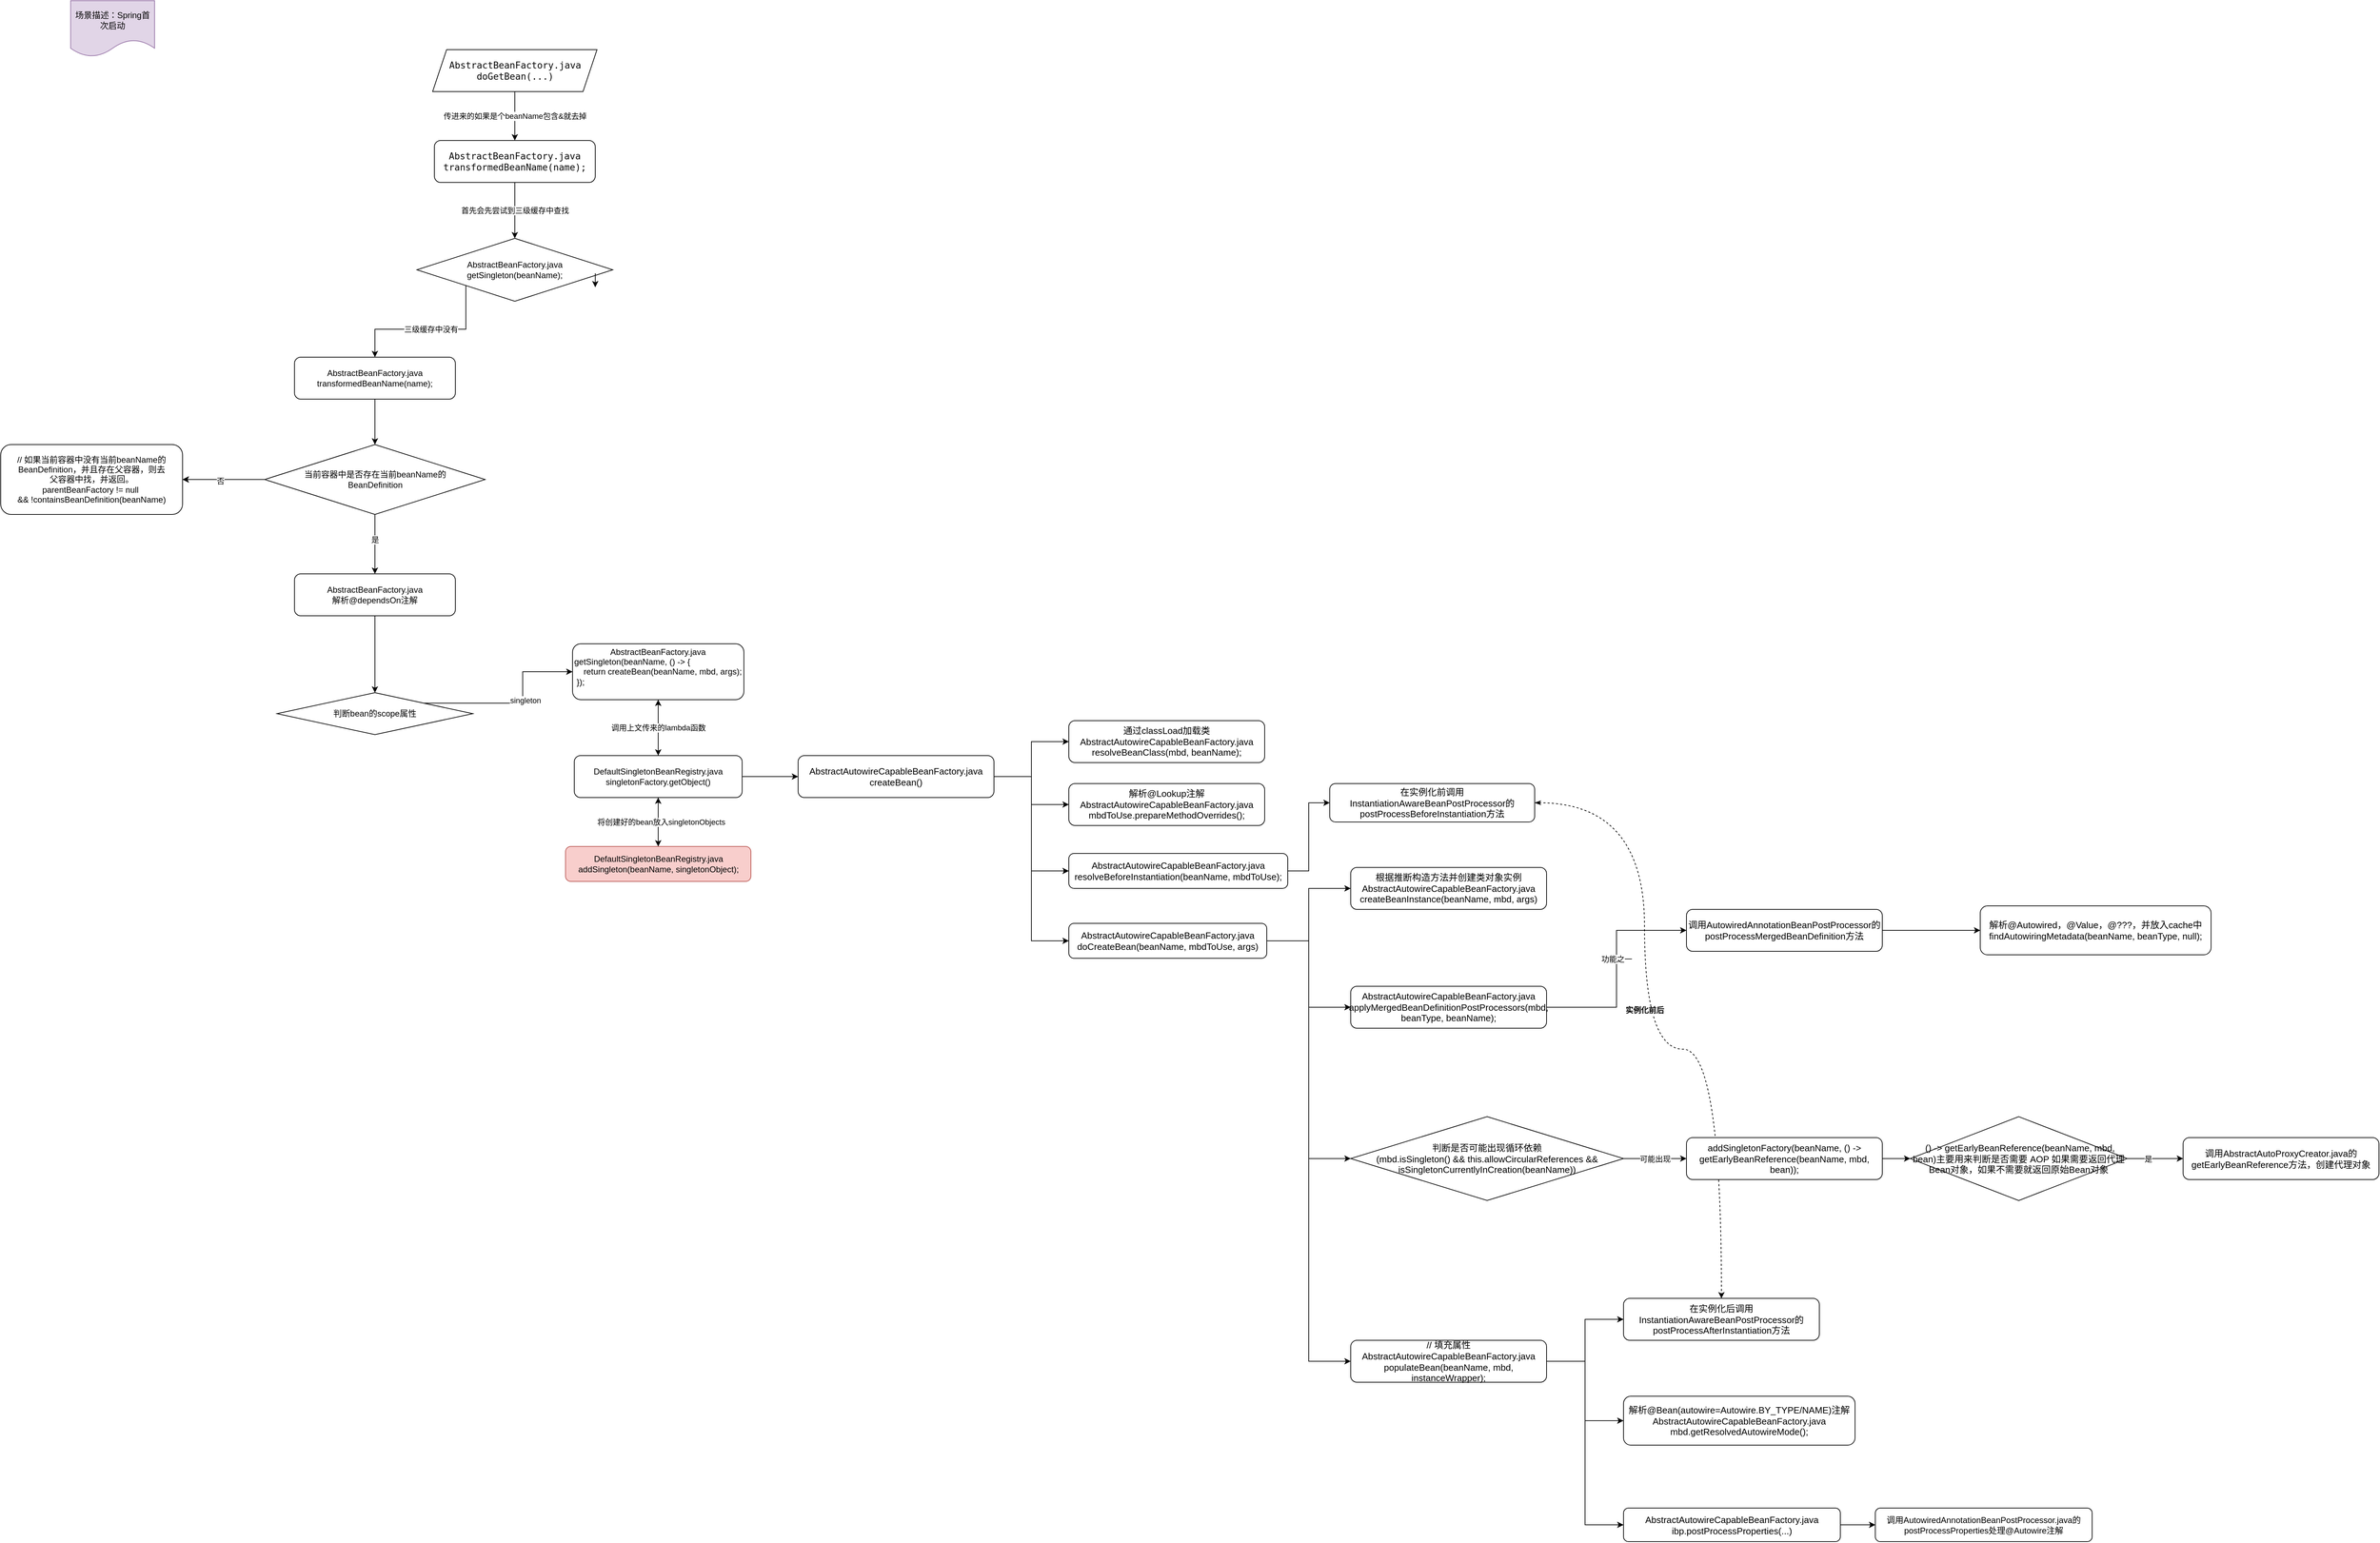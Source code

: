 <mxfile version="16.1.0" type="github">
  <diagram id="fghGY0ya3qd3dH9HAjV5" name="第 1 页">
    <mxGraphModel dx="3335" dy="632" grid="1" gridSize="10" guides="1" tooltips="1" connect="1" arrows="1" fold="1" page="1" pageScale="1" pageWidth="2339" pageHeight="3300" math="0" shadow="0">
      <root>
        <mxCell id="0" />
        <mxCell id="1" parent="0" />
        <mxCell id="38tED85UZ_nWDZIvIJqj-3" value="传进来的如果是个beanName包含&amp;amp;就去掉" style="edgeStyle=orthogonalEdgeStyle;rounded=0;orthogonalLoop=1;jettySize=auto;html=1;exitX=0.5;exitY=1;exitDx=0;exitDy=0;" parent="1" source="38tED85UZ_nWDZIvIJqj-10" target="38tED85UZ_nWDZIvIJqj-2" edge="1">
          <mxGeometry relative="1" as="geometry" />
        </mxCell>
        <mxCell id="38tED85UZ_nWDZIvIJqj-5" value="首先会先尝试到三级缓存中查找" style="edgeStyle=orthogonalEdgeStyle;rounded=0;orthogonalLoop=1;jettySize=auto;html=1;exitX=0.5;exitY=1;exitDx=0;exitDy=0;" parent="1" source="38tED85UZ_nWDZIvIJqj-2" target="38tED85UZ_nWDZIvIJqj-12" edge="1">
          <mxGeometry relative="1" as="geometry">
            <mxPoint x="705" y="390" as="targetPoint" />
          </mxGeometry>
        </mxCell>
        <mxCell id="38tED85UZ_nWDZIvIJqj-2" value="&lt;div&gt;&lt;font color=&quot;#080808&quot; face=&quot;jetbrains mono, monospace&quot;&gt;&lt;span style=&quot;font-size: 13.067px&quot;&gt;AbstractBeanFactory.java&lt;/span&gt;&lt;/font&gt;&lt;/div&gt;&lt;div&gt;&lt;font color=&quot;#080808&quot; face=&quot;jetbrains mono, monospace&quot;&gt;&lt;span style=&quot;font-size: 13.067px&quot;&gt;transformedBeanName(name);&lt;/span&gt;&lt;/font&gt;&lt;/div&gt;" style="rounded=1;whiteSpace=wrap;html=1;" parent="1" vertex="1">
          <mxGeometry x="590" y="250" width="230" height="60" as="geometry" />
        </mxCell>
        <mxCell id="38tED85UZ_nWDZIvIJqj-8" value="场景描述：Spring首次启动" style="shape=document;whiteSpace=wrap;html=1;boundedLbl=1;fillColor=#e1d5e7;strokeColor=#9673a6;" parent="1" vertex="1">
          <mxGeometry x="70" y="50" width="120" height="80" as="geometry" />
        </mxCell>
        <mxCell id="38tED85UZ_nWDZIvIJqj-10" value="&lt;div&gt;&lt;font color=&quot;#080808&quot; face=&quot;jetbrains mono, monospace&quot;&gt;&lt;span style=&quot;font-size: 13.067px&quot;&gt;AbstractBeanFactory.java&lt;/span&gt;&lt;/font&gt;&lt;/div&gt;&lt;div&gt;&lt;font color=&quot;#080808&quot; face=&quot;jetbrains mono, monospace&quot;&gt;&lt;span style=&quot;font-size: 13.067px&quot;&gt;doGetBean(...)&lt;/span&gt;&lt;/font&gt;&lt;/div&gt;" style="shape=parallelogram;perimeter=parallelogramPerimeter;whiteSpace=wrap;html=1;fixedSize=1;" parent="1" vertex="1">
          <mxGeometry x="587.5" y="120" width="235" height="60" as="geometry" />
        </mxCell>
        <mxCell id="38tED85UZ_nWDZIvIJqj-15" style="edgeStyle=orthogonalEdgeStyle;rounded=0;orthogonalLoop=1;jettySize=auto;html=1;exitX=0;exitY=1;exitDx=0;exitDy=0;" parent="1" source="38tED85UZ_nWDZIvIJqj-12" target="38tED85UZ_nWDZIvIJqj-14" edge="1">
          <mxGeometry relative="1" as="geometry" />
        </mxCell>
        <mxCell id="38tED85UZ_nWDZIvIJqj-16" value="三级缓存中没有" style="edgeLabel;html=1;align=center;verticalAlign=middle;resizable=0;points=[];" parent="38tED85UZ_nWDZIvIJqj-15" vertex="1" connectable="0">
          <mxGeometry x="-0.072" relative="1" as="geometry">
            <mxPoint x="-5" as="offset" />
          </mxGeometry>
        </mxCell>
        <mxCell id="38tED85UZ_nWDZIvIJqj-12" value="&lt;div&gt;AbstractBeanFactory.java&lt;/div&gt;&lt;div&gt;getSingleton(beanName);&lt;/div&gt;" style="rhombus;whiteSpace=wrap;html=1;" parent="1" vertex="1">
          <mxGeometry x="565" y="390" width="280" height="90" as="geometry" />
        </mxCell>
        <mxCell id="38tED85UZ_nWDZIvIJqj-13" style="edgeStyle=orthogonalEdgeStyle;rounded=0;orthogonalLoop=1;jettySize=auto;html=1;" parent="1" edge="1">
          <mxGeometry relative="1" as="geometry">
            <mxPoint x="820" y="440" as="sourcePoint" />
            <mxPoint x="820" y="460" as="targetPoint" />
          </mxGeometry>
        </mxCell>
        <mxCell id="38tED85UZ_nWDZIvIJqj-18" style="edgeStyle=orthogonalEdgeStyle;rounded=0;orthogonalLoop=1;jettySize=auto;html=1;exitX=0.5;exitY=1;exitDx=0;exitDy=0;entryX=0.5;entryY=0;entryDx=0;entryDy=0;" parent="1" source="38tED85UZ_nWDZIvIJqj-14" target="38tED85UZ_nWDZIvIJqj-17" edge="1">
          <mxGeometry relative="1" as="geometry" />
        </mxCell>
        <mxCell id="38tED85UZ_nWDZIvIJqj-14" value="&lt;div&gt;AbstractBeanFactory.java&lt;/div&gt;&lt;div&gt;transformedBeanName(name);&lt;/div&gt;" style="rounded=1;whiteSpace=wrap;html=1;" parent="1" vertex="1">
          <mxGeometry x="390" y="560" width="230" height="60" as="geometry" />
        </mxCell>
        <mxCell id="38tED85UZ_nWDZIvIJqj-22" style="edgeStyle=orthogonalEdgeStyle;rounded=0;orthogonalLoop=1;jettySize=auto;html=1;exitX=0;exitY=0.5;exitDx=0;exitDy=0;entryX=1;entryY=0.5;entryDx=0;entryDy=0;" parent="1" source="38tED85UZ_nWDZIvIJqj-17" target="38tED85UZ_nWDZIvIJqj-19" edge="1">
          <mxGeometry relative="1" as="geometry" />
        </mxCell>
        <mxCell id="38tED85UZ_nWDZIvIJqj-23" value="" style="edgeStyle=orthogonalEdgeStyle;rounded=0;orthogonalLoop=1;jettySize=auto;html=1;" parent="1" source="38tED85UZ_nWDZIvIJqj-17" target="38tED85UZ_nWDZIvIJqj-19" edge="1">
          <mxGeometry relative="1" as="geometry" />
        </mxCell>
        <mxCell id="38tED85UZ_nWDZIvIJqj-24" value="否" style="edgeLabel;html=1;align=center;verticalAlign=middle;resizable=0;points=[];" parent="38tED85UZ_nWDZIvIJqj-23" vertex="1" connectable="0">
          <mxGeometry x="0.08" y="2" relative="1" as="geometry">
            <mxPoint as="offset" />
          </mxGeometry>
        </mxCell>
        <mxCell id="38tED85UZ_nWDZIvIJqj-26" style="edgeStyle=orthogonalEdgeStyle;rounded=0;orthogonalLoop=1;jettySize=auto;html=1;exitX=0.5;exitY=1;exitDx=0;exitDy=0;entryX=0.5;entryY=0;entryDx=0;entryDy=0;" parent="1" source="38tED85UZ_nWDZIvIJqj-17" target="38tED85UZ_nWDZIvIJqj-25" edge="1">
          <mxGeometry relative="1" as="geometry" />
        </mxCell>
        <mxCell id="38tED85UZ_nWDZIvIJqj-27" value="是" style="edgeLabel;html=1;align=center;verticalAlign=middle;resizable=0;points=[];" parent="38tED85UZ_nWDZIvIJqj-26" vertex="1" connectable="0">
          <mxGeometry x="-0.153" relative="1" as="geometry">
            <mxPoint as="offset" />
          </mxGeometry>
        </mxCell>
        <mxCell id="38tED85UZ_nWDZIvIJqj-17" value="&lt;div&gt;当前容器中是否存在当前beanName的&lt;/div&gt;&lt;div&gt;BeanDefinition&lt;/div&gt;" style="rhombus;whiteSpace=wrap;html=1;" parent="1" vertex="1">
          <mxGeometry x="347.5" y="685" width="315" height="100" as="geometry" />
        </mxCell>
        <mxCell id="38tED85UZ_nWDZIvIJqj-19" value="&lt;div&gt;// 如果当前容器中没有当前beanName的&lt;/div&gt;&lt;div&gt;BeanDefinition，并且存在父容器，则去&lt;/div&gt;&lt;div&gt;父容器中找，并返回。&lt;/div&gt;&lt;div&gt;parentBeanFactory != null&amp;nbsp;&lt;/div&gt;&lt;div&gt;&amp;amp;&amp;amp; !containsBeanDefinition(beanName)&lt;/div&gt;" style="rounded=1;whiteSpace=wrap;html=1;" parent="1" vertex="1">
          <mxGeometry x="-30" y="685" width="260" height="100" as="geometry" />
        </mxCell>
        <mxCell id="38tED85UZ_nWDZIvIJqj-29" style="edgeStyle=orthogonalEdgeStyle;rounded=0;orthogonalLoop=1;jettySize=auto;html=1;exitX=0.5;exitY=1;exitDx=0;exitDy=0;entryX=0.5;entryY=0;entryDx=0;entryDy=0;" parent="1" source="38tED85UZ_nWDZIvIJqj-25" target="38tED85UZ_nWDZIvIJqj-28" edge="1">
          <mxGeometry relative="1" as="geometry" />
        </mxCell>
        <mxCell id="38tED85UZ_nWDZIvIJqj-25" value="&lt;div&gt;AbstractBeanFactory.java&lt;/div&gt;&lt;div&gt;解析@dependsOn注解&lt;/div&gt;" style="rounded=1;whiteSpace=wrap;html=1;" parent="1" vertex="1">
          <mxGeometry x="390" y="870" width="230" height="60" as="geometry" />
        </mxCell>
        <mxCell id="38tED85UZ_nWDZIvIJqj-31" style="edgeStyle=orthogonalEdgeStyle;rounded=0;orthogonalLoop=1;jettySize=auto;html=1;exitX=1;exitY=0;exitDx=0;exitDy=0;entryX=0;entryY=0.5;entryDx=0;entryDy=0;" parent="1" source="38tED85UZ_nWDZIvIJqj-28" target="38tED85UZ_nWDZIvIJqj-30" edge="1">
          <mxGeometry relative="1" as="geometry" />
        </mxCell>
        <mxCell id="38tED85UZ_nWDZIvIJqj-32" value="singleton" style="edgeLabel;html=1;align=center;verticalAlign=middle;resizable=0;points=[];" parent="38tED85UZ_nWDZIvIJqj-31" vertex="1" connectable="0">
          <mxGeometry x="0.134" y="-2" relative="1" as="geometry">
            <mxPoint x="1" as="offset" />
          </mxGeometry>
        </mxCell>
        <mxCell id="38tED85UZ_nWDZIvIJqj-28" value="判断bean的scope属性" style="rhombus;whiteSpace=wrap;html=1;" parent="1" vertex="1">
          <mxGeometry x="365" y="1040" width="280" height="60" as="geometry" />
        </mxCell>
        <mxCell id="38tED85UZ_nWDZIvIJqj-34" style="edgeStyle=orthogonalEdgeStyle;rounded=0;orthogonalLoop=1;jettySize=auto;html=1;exitX=0.5;exitY=1;exitDx=0;exitDy=0;" parent="1" source="38tED85UZ_nWDZIvIJqj-30" edge="1">
          <mxGeometry relative="1" as="geometry">
            <mxPoint x="910" y="1130" as="targetPoint" />
          </mxGeometry>
        </mxCell>
        <mxCell id="38tED85UZ_nWDZIvIJqj-30" value="&lt;div style=&quot;text-align: center&quot;&gt;AbstractBeanFactory.java&lt;/div&gt;&lt;div&gt;getSingleton(beanName, () -&amp;gt; {&lt;/div&gt;&lt;div&gt;&amp;nbsp; &amp;nbsp; return createBean(beanName, mbd, args);&lt;/div&gt;&lt;div&gt;&amp;nbsp;});&lt;/div&gt;&lt;div&gt;&amp;nbsp; &amp;nbsp;&lt;/div&gt;" style="rounded=1;whiteSpace=wrap;html=1;align=left;" parent="1" vertex="1">
          <mxGeometry x="787.5" y="970" width="245" height="80" as="geometry" />
        </mxCell>
        <mxCell id="38tED85UZ_nWDZIvIJqj-37" style="edgeStyle=orthogonalEdgeStyle;rounded=0;orthogonalLoop=1;jettySize=auto;html=1;exitX=0.5;exitY=1;exitDx=0;exitDy=0;entryX=0.5;entryY=0;entryDx=0;entryDy=0;" parent="1" source="38tED85UZ_nWDZIvIJqj-35" target="38tED85UZ_nWDZIvIJqj-36" edge="1">
          <mxGeometry relative="1" as="geometry" />
        </mxCell>
        <mxCell id="38tED85UZ_nWDZIvIJqj-40" value="调用上文传来的lambda函数" style="edgeStyle=orthogonalEdgeStyle;rounded=0;orthogonalLoop=1;jettySize=auto;html=1;" parent="1" source="38tED85UZ_nWDZIvIJqj-35" target="38tED85UZ_nWDZIvIJqj-30" edge="1">
          <mxGeometry relative="1" as="geometry" />
        </mxCell>
        <mxCell id="0XE6-9rxxqehGDU4GbFl-5" style="edgeStyle=orthogonalEdgeStyle;rounded=0;orthogonalLoop=1;jettySize=auto;html=1;exitX=1;exitY=0.5;exitDx=0;exitDy=0;" edge="1" parent="1" source="38tED85UZ_nWDZIvIJqj-35" target="0XE6-9rxxqehGDU4GbFl-4">
          <mxGeometry relative="1" as="geometry" />
        </mxCell>
        <mxCell id="38tED85UZ_nWDZIvIJqj-35" value="&lt;div&gt;DefaultSingletonBeanRegistry.java&lt;/div&gt;&lt;div&gt;singletonFactory.getObject()&lt;/div&gt;" style="rounded=1;whiteSpace=wrap;html=1;" parent="1" vertex="1">
          <mxGeometry x="790" y="1130" width="240" height="60" as="geometry" />
        </mxCell>
        <mxCell id="38tED85UZ_nWDZIvIJqj-38" value="" style="edgeStyle=orthogonalEdgeStyle;rounded=0;orthogonalLoop=1;jettySize=auto;html=1;" parent="1" source="38tED85UZ_nWDZIvIJqj-36" target="38tED85UZ_nWDZIvIJqj-35" edge="1">
          <mxGeometry relative="1" as="geometry" />
        </mxCell>
        <mxCell id="38tED85UZ_nWDZIvIJqj-39" value="将创建好的bean放入singletonObjects" style="edgeLabel;html=1;align=center;verticalAlign=middle;resizable=0;points=[];" parent="38tED85UZ_nWDZIvIJqj-38" vertex="1" connectable="0">
          <mxGeometry y="-3" relative="1" as="geometry">
            <mxPoint x="1" as="offset" />
          </mxGeometry>
        </mxCell>
        <mxCell id="38tED85UZ_nWDZIvIJqj-36" value="&lt;div&gt;DefaultSingletonBeanRegistry.java&lt;/div&gt;&lt;div&gt;addSingleton(beanName, singletonObject);&lt;/div&gt;" style="rounded=1;whiteSpace=wrap;html=1;fillColor=#f8cecc;strokeColor=#b85450;" parent="1" vertex="1">
          <mxGeometry x="777.5" y="1260" width="265" height="50" as="geometry" />
        </mxCell>
        <mxCell id="0XE6-9rxxqehGDU4GbFl-7" style="edgeStyle=orthogonalEdgeStyle;rounded=0;orthogonalLoop=1;jettySize=auto;html=1;exitX=1;exitY=0.5;exitDx=0;exitDy=0;entryX=0;entryY=0.5;entryDx=0;entryDy=0;" edge="1" parent="1" source="0XE6-9rxxqehGDU4GbFl-4" target="0XE6-9rxxqehGDU4GbFl-6">
          <mxGeometry relative="1" as="geometry" />
        </mxCell>
        <mxCell id="0XE6-9rxxqehGDU4GbFl-10" style="edgeStyle=orthogonalEdgeStyle;rounded=0;orthogonalLoop=1;jettySize=auto;html=1;exitX=1;exitY=0.5;exitDx=0;exitDy=0;" edge="1" parent="1" source="0XE6-9rxxqehGDU4GbFl-4" target="0XE6-9rxxqehGDU4GbFl-9">
          <mxGeometry relative="1" as="geometry" />
        </mxCell>
        <mxCell id="0XE6-9rxxqehGDU4GbFl-14" style="edgeStyle=orthogonalEdgeStyle;rounded=0;orthogonalLoop=1;jettySize=auto;html=1;exitX=1;exitY=0.5;exitDx=0;exitDy=0;entryX=0;entryY=0.5;entryDx=0;entryDy=0;" edge="1" parent="1" source="0XE6-9rxxqehGDU4GbFl-4" target="0XE6-9rxxqehGDU4GbFl-11">
          <mxGeometry relative="1" as="geometry" />
        </mxCell>
        <mxCell id="0XE6-9rxxqehGDU4GbFl-16" style="edgeStyle=orthogonalEdgeStyle;rounded=0;orthogonalLoop=1;jettySize=auto;html=1;exitX=1;exitY=0.5;exitDx=0;exitDy=0;entryX=0;entryY=0.5;entryDx=0;entryDy=0;" edge="1" parent="1" source="0XE6-9rxxqehGDU4GbFl-4" target="0XE6-9rxxqehGDU4GbFl-15">
          <mxGeometry relative="1" as="geometry" />
        </mxCell>
        <mxCell id="0XE6-9rxxqehGDU4GbFl-4" value="&lt;span style=&quot;font-size: 13.067px&quot;&gt;AbstractAutowireCapableBeanFactory&lt;/span&gt;&lt;span style=&quot;font-size: 13.067px&quot;&gt;.java&lt;/span&gt;&lt;span style=&quot;font-size: 13.067px&quot;&gt;&lt;br&gt;&lt;/span&gt;&lt;span style=&quot;font-size: 13.067px&quot;&gt;createBean&lt;/span&gt;&lt;span style=&quot;font-size: 13.067px&quot;&gt;()&lt;/span&gt;&lt;span style=&quot;font-size: 13.067px&quot;&gt;&lt;br&gt;&lt;/span&gt;" style="rounded=1;whiteSpace=wrap;html=1;" vertex="1" parent="1">
          <mxGeometry x="1110" y="1130" width="280" height="60" as="geometry" />
        </mxCell>
        <mxCell id="0XE6-9rxxqehGDU4GbFl-6" value="&lt;span style=&quot;font-size: 13.067px&quot;&gt;通过classLoad加载类AbstractAutowireCapableBeanFactory&lt;/span&gt;&lt;span style=&quot;font-size: 13.067px&quot;&gt;.java&lt;/span&gt;&lt;span style=&quot;font-size: 13.067px&quot;&gt;&lt;br&gt;&lt;/span&gt;&lt;span style=&quot;font-size: 13.067px&quot;&gt;resolveBeanClass(mbd, beanName);&lt;/span&gt;" style="rounded=1;whiteSpace=wrap;html=1;" vertex="1" parent="1">
          <mxGeometry x="1497" y="1080" width="280" height="60" as="geometry" />
        </mxCell>
        <mxCell id="0XE6-9rxxqehGDU4GbFl-9" value="&lt;span style=&quot;font-size: 13.067px&quot;&gt;解析@Lookup注解&lt;br&gt;AbstractAutowireCapableBeanFactory&lt;/span&gt;&lt;span style=&quot;font-size: 13.067px&quot;&gt;.java&lt;/span&gt;&lt;span style=&quot;font-size: 13.067px&quot;&gt;&lt;br&gt;&lt;/span&gt;&lt;span style=&quot;font-size: 13.067px&quot;&gt;mbdToUse.prepareMethodOverrides();&lt;/span&gt;" style="rounded=1;whiteSpace=wrap;html=1;" vertex="1" parent="1">
          <mxGeometry x="1497" y="1170" width="280" height="60" as="geometry" />
        </mxCell>
        <mxCell id="0XE6-9rxxqehGDU4GbFl-13" style="edgeStyle=orthogonalEdgeStyle;rounded=0;orthogonalLoop=1;jettySize=auto;html=1;exitX=1;exitY=0.5;exitDx=0;exitDy=0;entryX=0;entryY=0.5;entryDx=0;entryDy=0;" edge="1" parent="1" source="0XE6-9rxxqehGDU4GbFl-11" target="0XE6-9rxxqehGDU4GbFl-12">
          <mxGeometry relative="1" as="geometry" />
        </mxCell>
        <mxCell id="0XE6-9rxxqehGDU4GbFl-11" value="&lt;span style=&quot;font-size: 13.067px&quot;&gt;AbstractAutowireCapableBeanFactory&lt;/span&gt;&lt;span style=&quot;font-size: 13.067px&quot;&gt;.java&lt;/span&gt;&lt;span style=&quot;font-size: 13.067px&quot;&gt;&lt;br&gt;&lt;/span&gt;&lt;span style=&quot;font-size: 13.067px&quot;&gt;resolveBeforeInstantiation(beanName, mbdToUse);&lt;/span&gt;" style="rounded=1;whiteSpace=wrap;html=1;" vertex="1" parent="1">
          <mxGeometry x="1497" y="1270" width="313" height="50" as="geometry" />
        </mxCell>
        <mxCell id="0XE6-9rxxqehGDU4GbFl-33" style="edgeStyle=orthogonalEdgeStyle;rounded=0;orthogonalLoop=1;jettySize=auto;html=1;exitX=1;exitY=0.5;exitDx=0;exitDy=0;entryX=0.5;entryY=0;entryDx=0;entryDy=0;curved=1;dashed=1;startArrow=classicThin;startFill=1;" edge="1" parent="1" source="0XE6-9rxxqehGDU4GbFl-12" target="0XE6-9rxxqehGDU4GbFl-31">
          <mxGeometry relative="1" as="geometry">
            <Array as="points">
              <mxPoint x="2320" y="1197" />
              <mxPoint x="2320" y="1550" />
              <mxPoint x="2430" y="1550" />
            </Array>
          </mxGeometry>
        </mxCell>
        <mxCell id="0XE6-9rxxqehGDU4GbFl-34" value="实例化前后" style="edgeLabel;html=1;align=center;verticalAlign=middle;resizable=0;points=[];fontStyle=1" vertex="1" connectable="0" parent="0XE6-9rxxqehGDU4GbFl-33">
          <mxGeometry x="-0.071" relative="1" as="geometry">
            <mxPoint as="offset" />
          </mxGeometry>
        </mxCell>
        <mxCell id="0XE6-9rxxqehGDU4GbFl-12" value="&lt;span style=&quot;font-size: 13.067px&quot;&gt;在实例化前调用InstantiationAwareBeanPostProcessor的postProcessBeforeInstantiation方法&lt;/span&gt;&lt;span style=&quot;font-size: 13.067px&quot;&gt;&lt;br&gt;&lt;/span&gt;" style="rounded=1;whiteSpace=wrap;html=1;" vertex="1" parent="1">
          <mxGeometry x="1870" y="1170" width="293" height="55" as="geometry" />
        </mxCell>
        <mxCell id="0XE6-9rxxqehGDU4GbFl-18" style="edgeStyle=orthogonalEdgeStyle;rounded=0;orthogonalLoop=1;jettySize=auto;html=1;exitX=1;exitY=0.5;exitDx=0;exitDy=0;entryX=0;entryY=0.5;entryDx=0;entryDy=0;" edge="1" parent="1" source="0XE6-9rxxqehGDU4GbFl-15" target="0XE6-9rxxqehGDU4GbFl-17">
          <mxGeometry relative="1" as="geometry" />
        </mxCell>
        <mxCell id="0XE6-9rxxqehGDU4GbFl-21" style="edgeStyle=orthogonalEdgeStyle;rounded=0;orthogonalLoop=1;jettySize=auto;html=1;exitX=1;exitY=0.5;exitDx=0;exitDy=0;entryX=0;entryY=0.5;entryDx=0;entryDy=0;" edge="1" parent="1" source="0XE6-9rxxqehGDU4GbFl-15" target="0XE6-9rxxqehGDU4GbFl-20">
          <mxGeometry relative="1" as="geometry" />
        </mxCell>
        <mxCell id="0XE6-9rxxqehGDU4GbFl-30" style="edgeStyle=orthogonalEdgeStyle;rounded=0;orthogonalLoop=1;jettySize=auto;html=1;exitX=1;exitY=0.5;exitDx=0;exitDy=0;entryX=0;entryY=0.5;entryDx=0;entryDy=0;" edge="1" parent="1" source="0XE6-9rxxqehGDU4GbFl-15" target="0XE6-9rxxqehGDU4GbFl-29">
          <mxGeometry relative="1" as="geometry" />
        </mxCell>
        <mxCell id="0XE6-9rxxqehGDU4GbFl-42" style="edgeStyle=orthogonalEdgeStyle;rounded=0;orthogonalLoop=1;jettySize=auto;html=1;exitX=1;exitY=0.5;exitDx=0;exitDy=0;entryX=0;entryY=0.5;entryDx=0;entryDy=0;startArrow=none;startFill=0;" edge="1" parent="1" source="0XE6-9rxxqehGDU4GbFl-15" target="0XE6-9rxxqehGDU4GbFl-41">
          <mxGeometry relative="1" as="geometry" />
        </mxCell>
        <mxCell id="0XE6-9rxxqehGDU4GbFl-15" value="&lt;span style=&quot;font-size: 13.067px&quot;&gt;AbstractAutowireCapableBeanFactory&lt;/span&gt;&lt;span style=&quot;font-size: 13.067px&quot;&gt;.java&lt;/span&gt;&lt;span style=&quot;font-size: 13.067px&quot;&gt;&lt;br&gt;&lt;/span&gt;&lt;span style=&quot;font-size: 13.067px&quot;&gt;doCreateBean(beanName, mbdToUse, args)&lt;/span&gt;" style="rounded=1;whiteSpace=wrap;html=1;" vertex="1" parent="1">
          <mxGeometry x="1497" y="1370" width="283" height="50" as="geometry" />
        </mxCell>
        <mxCell id="0XE6-9rxxqehGDU4GbFl-17" value="&lt;span style=&quot;font-size: 13.067px&quot;&gt;根据推断构造方法并创建类对象实例AbstractAutowireCapableBeanFactory&lt;/span&gt;&lt;span style=&quot;font-size: 13.067px&quot;&gt;.java&lt;/span&gt;&lt;span style=&quot;font-size: 13.067px&quot;&gt;&lt;br&gt;&lt;/span&gt;&lt;span style=&quot;font-size: 13.067px&quot;&gt;createBeanInstance(beanName, mbd, args)&lt;/span&gt;" style="rounded=1;whiteSpace=wrap;html=1;" vertex="1" parent="1">
          <mxGeometry x="1900" y="1290" width="280" height="60" as="geometry" />
        </mxCell>
        <mxCell id="0XE6-9rxxqehGDU4GbFl-23" value="可能出现" style="edgeStyle=orthogonalEdgeStyle;rounded=0;orthogonalLoop=1;jettySize=auto;html=1;exitX=1;exitY=0.5;exitDx=0;exitDy=0;" edge="1" parent="1" source="0XE6-9rxxqehGDU4GbFl-20" target="0XE6-9rxxqehGDU4GbFl-22">
          <mxGeometry relative="1" as="geometry" />
        </mxCell>
        <mxCell id="0XE6-9rxxqehGDU4GbFl-20" value="&lt;div&gt;&lt;span style=&quot;font-size: 13.067px&quot;&gt;判断是否可能出现循环依赖&lt;/span&gt;&lt;/div&gt;&lt;div&gt;&lt;span style=&quot;font-size: 13.067px&quot;&gt;(mbd.isSingleton() &amp;amp;&amp;amp; this.allowCircularReferences &amp;amp;&amp;amp;&lt;/span&gt;&lt;/div&gt;&lt;div&gt;&lt;span style=&quot;font-size: 13.067px&quot;&gt;&lt;span&gt;				&lt;/span&gt;isSingletonCurrentlyInCreation(beanName))&lt;/span&gt;&lt;/div&gt;" style="rhombus;whiteSpace=wrap;html=1;" vertex="1" parent="1">
          <mxGeometry x="1900" y="1646.53" width="390" height="120" as="geometry" />
        </mxCell>
        <mxCell id="0XE6-9rxxqehGDU4GbFl-25" style="edgeStyle=orthogonalEdgeStyle;rounded=0;orthogonalLoop=1;jettySize=auto;html=1;exitX=1;exitY=0.5;exitDx=0;exitDy=0;entryX=0;entryY=0.5;entryDx=0;entryDy=0;" edge="1" parent="1" source="0XE6-9rxxqehGDU4GbFl-22" target="0XE6-9rxxqehGDU4GbFl-24">
          <mxGeometry relative="1" as="geometry" />
        </mxCell>
        <mxCell id="0XE6-9rxxqehGDU4GbFl-22" value="&lt;span style=&quot;font-size: 13.067px&quot;&gt;addSingletonFactory(beanName, () -&amp;gt; getEarlyBeanReference(beanName, mbd, bean));&lt;/span&gt;" style="rounded=1;whiteSpace=wrap;html=1;" vertex="1" parent="1">
          <mxGeometry x="2380" y="1676.53" width="280" height="60" as="geometry" />
        </mxCell>
        <mxCell id="0XE6-9rxxqehGDU4GbFl-26" value="是" style="edgeStyle=orthogonalEdgeStyle;rounded=0;orthogonalLoop=1;jettySize=auto;html=1;exitX=1;exitY=0.5;exitDx=0;exitDy=0;" edge="1" parent="1" source="0XE6-9rxxqehGDU4GbFl-24" target="0XE6-9rxxqehGDU4GbFl-27">
          <mxGeometry x="-0.25" relative="1" as="geometry">
            <mxPoint x="3100" y="1706.53" as="targetPoint" />
            <mxPoint as="offset" />
          </mxGeometry>
        </mxCell>
        <mxCell id="0XE6-9rxxqehGDU4GbFl-24" value="&lt;span style=&quot;font-size: 13.067px&quot;&gt;&amp;nbsp;() -&amp;gt; getEarlyBeanReference(beanName, mbd, bean)主要用来判断是否需要 AOP 如果需要返回代理Bean对象，如果不需要就返回原始Bean对象&lt;/span&gt;" style="rhombus;whiteSpace=wrap;html=1;" vertex="1" parent="1">
          <mxGeometry x="2700" y="1646.53" width="310" height="120" as="geometry" />
        </mxCell>
        <mxCell id="0XE6-9rxxqehGDU4GbFl-27" value="&lt;span style=&quot;font-size: 13.067px&quot;&gt;调用AbstractAutoProxyCreator.java的&lt;/span&gt;&lt;span style=&quot;font-size: 13.067px&quot;&gt;getEarlyBeanReference方法，创建代理对象&lt;/span&gt;" style="rounded=1;whiteSpace=wrap;html=1;" vertex="1" parent="1">
          <mxGeometry x="3090" y="1676.53" width="280" height="60" as="geometry" />
        </mxCell>
        <mxCell id="0XE6-9rxxqehGDU4GbFl-32" style="edgeStyle=orthogonalEdgeStyle;rounded=0;orthogonalLoop=1;jettySize=auto;html=1;exitX=1;exitY=0.5;exitDx=0;exitDy=0;entryX=0;entryY=0.5;entryDx=0;entryDy=0;" edge="1" parent="1" source="0XE6-9rxxqehGDU4GbFl-29" target="0XE6-9rxxqehGDU4GbFl-31">
          <mxGeometry relative="1" as="geometry" />
        </mxCell>
        <mxCell id="0XE6-9rxxqehGDU4GbFl-36" style="edgeStyle=orthogonalEdgeStyle;rounded=0;orthogonalLoop=1;jettySize=auto;html=1;exitX=1;exitY=0.5;exitDx=0;exitDy=0;entryX=0;entryY=0.5;entryDx=0;entryDy=0;startArrow=none;startFill=0;" edge="1" parent="1" source="0XE6-9rxxqehGDU4GbFl-29" target="0XE6-9rxxqehGDU4GbFl-35">
          <mxGeometry relative="1" as="geometry" />
        </mxCell>
        <mxCell id="0XE6-9rxxqehGDU4GbFl-39" style="edgeStyle=orthogonalEdgeStyle;rounded=0;orthogonalLoop=1;jettySize=auto;html=1;exitX=1;exitY=0.5;exitDx=0;exitDy=0;entryX=0;entryY=0.5;entryDx=0;entryDy=0;startArrow=none;startFill=0;" edge="1" parent="1" source="0XE6-9rxxqehGDU4GbFl-29" target="0XE6-9rxxqehGDU4GbFl-37">
          <mxGeometry relative="1" as="geometry" />
        </mxCell>
        <mxCell id="0XE6-9rxxqehGDU4GbFl-29" value="&lt;span style=&quot;font-size: 13.067px&quot;&gt;// 填充属性&lt;br&gt;AbstractAutowireCapableBeanFactory&lt;/span&gt;&lt;span style=&quot;font-size: 13.067px&quot;&gt;.java&lt;/span&gt;&lt;span style=&quot;font-size: 13.067px&quot;&gt;&lt;br&gt;&lt;/span&gt;&lt;span style=&quot;font-size: 13.067px&quot;&gt;populateBean(beanName, mbd, instanceWrapper);&lt;/span&gt;" style="rounded=1;whiteSpace=wrap;html=1;" vertex="1" parent="1">
          <mxGeometry x="1900" y="1966.53" width="280" height="60" as="geometry" />
        </mxCell>
        <mxCell id="0XE6-9rxxqehGDU4GbFl-31" value="&lt;span style=&quot;font-size: 13.067px&quot;&gt;在实例化后调用InstantiationAwareBeanPostProcessor的postProcessAfterInstantiation方法&lt;/span&gt;" style="rounded=1;whiteSpace=wrap;html=1;" vertex="1" parent="1">
          <mxGeometry x="2290" y="1906.53" width="280" height="60" as="geometry" />
        </mxCell>
        <mxCell id="0XE6-9rxxqehGDU4GbFl-35" value="&lt;span style=&quot;font-size: 13.067px&quot;&gt;解析@Bean(autowire=Autowire.BY_TYPE/NAME)注解&lt;/span&gt;&lt;br&gt;&lt;span style=&quot;font-size: 13.067px&quot;&gt;AbstractAutowireCapableBeanFactory&lt;/span&gt;&lt;span style=&quot;font-size: 13.067px&quot;&gt;.java&lt;br&gt;mbd.getResolvedAutowireMode();&lt;/span&gt;" style="rounded=1;whiteSpace=wrap;html=1;" vertex="1" parent="1">
          <mxGeometry x="2290" y="2046.53" width="331" height="70" as="geometry" />
        </mxCell>
        <mxCell id="0XE6-9rxxqehGDU4GbFl-40" style="edgeStyle=orthogonalEdgeStyle;rounded=0;orthogonalLoop=1;jettySize=auto;html=1;exitX=1;exitY=0.5;exitDx=0;exitDy=0;entryX=0;entryY=0.5;entryDx=0;entryDy=0;startArrow=none;startFill=0;" edge="1" parent="1" source="0XE6-9rxxqehGDU4GbFl-37" target="0XE6-9rxxqehGDU4GbFl-38">
          <mxGeometry relative="1" as="geometry" />
        </mxCell>
        <mxCell id="0XE6-9rxxqehGDU4GbFl-37" value="&lt;span style=&quot;font-size: 13.067px&quot;&gt;AbstractAutowireCapableBeanFactory&lt;/span&gt;&lt;span style=&quot;font-size: 13.067px&quot;&gt;.java&lt;br&gt;&lt;/span&gt;&lt;span style=&quot;font-size: 13.067px&quot;&gt;ibp.postProcessProperties(...)&lt;br&gt;&lt;/span&gt;" style="rounded=1;whiteSpace=wrap;html=1;" vertex="1" parent="1">
          <mxGeometry x="2290" y="2206.53" width="310" height="48" as="geometry" />
        </mxCell>
        <mxCell id="0XE6-9rxxqehGDU4GbFl-38" value="调用AutowiredAnnotationBeanPostProcessor.java的postProcessProperties处理@Autowire注解" style="rounded=1;whiteSpace=wrap;html=1;" vertex="1" parent="1">
          <mxGeometry x="2650" y="2206.53" width="310" height="48" as="geometry" />
        </mxCell>
        <mxCell id="0XE6-9rxxqehGDU4GbFl-44" style="edgeStyle=orthogonalEdgeStyle;rounded=0;orthogonalLoop=1;jettySize=auto;html=1;exitX=1;exitY=0.5;exitDx=0;exitDy=0;entryX=0;entryY=0.5;entryDx=0;entryDy=0;startArrow=none;startFill=0;" edge="1" parent="1" source="0XE6-9rxxqehGDU4GbFl-41" target="0XE6-9rxxqehGDU4GbFl-43">
          <mxGeometry relative="1" as="geometry" />
        </mxCell>
        <mxCell id="0XE6-9rxxqehGDU4GbFl-45" value="功能之一" style="edgeLabel;html=1;align=center;verticalAlign=middle;resizable=0;points=[];" vertex="1" connectable="0" parent="0XE6-9rxxqehGDU4GbFl-44">
          <mxGeometry x="0.093" relative="1" as="geometry">
            <mxPoint as="offset" />
          </mxGeometry>
        </mxCell>
        <mxCell id="0XE6-9rxxqehGDU4GbFl-41" value="&lt;span style=&quot;font-size: 13.067px&quot;&gt;AbstractAutowireCapableBeanFactory&lt;/span&gt;&lt;span style=&quot;font-size: 13.067px&quot;&gt;.java&lt;/span&gt;&lt;span style=&quot;font-size: 13.067px&quot;&gt;&lt;br&gt;&lt;/span&gt;&lt;span style=&quot;font-size: 13.067px&quot;&gt;applyMergedBeanDefinitionPostProcessors(mbd, beanType, beanName);&lt;/span&gt;" style="rounded=1;whiteSpace=wrap;html=1;" vertex="1" parent="1">
          <mxGeometry x="1900" y="1460" width="280" height="60" as="geometry" />
        </mxCell>
        <mxCell id="0XE6-9rxxqehGDU4GbFl-47" style="edgeStyle=orthogonalEdgeStyle;rounded=0;orthogonalLoop=1;jettySize=auto;html=1;exitX=1;exitY=0.5;exitDx=0;exitDy=0;entryX=0;entryY=0.5;entryDx=0;entryDy=0;startArrow=none;startFill=0;" edge="1" parent="1" source="0XE6-9rxxqehGDU4GbFl-43" target="0XE6-9rxxqehGDU4GbFl-46">
          <mxGeometry relative="1" as="geometry" />
        </mxCell>
        <mxCell id="0XE6-9rxxqehGDU4GbFl-43" value="&lt;span style=&quot;font-size: 13.067px&quot;&gt;调用AutowiredAnnotationBeanPostProcessor的postProcessMergedBeanDefinition方法&lt;/span&gt;" style="rounded=1;whiteSpace=wrap;html=1;" vertex="1" parent="1">
          <mxGeometry x="2380" y="1350" width="280" height="60" as="geometry" />
        </mxCell>
        <mxCell id="0XE6-9rxxqehGDU4GbFl-46" value="&lt;span style=&quot;font-size: 13.067px&quot;&gt;解析@Autowired，@&lt;/span&gt;&lt;span style=&quot;font-size: 13.067px&quot;&gt;Value，@???，并放入cache中&lt;/span&gt;&lt;br&gt;&lt;span style=&quot;font-size: 13.067px&quot;&gt;findAutowiringMetadata(beanName, beanType, null);&lt;/span&gt;" style="rounded=1;whiteSpace=wrap;html=1;" vertex="1" parent="1">
          <mxGeometry x="2800" y="1345" width="330" height="70" as="geometry" />
        </mxCell>
      </root>
    </mxGraphModel>
  </diagram>
</mxfile>
